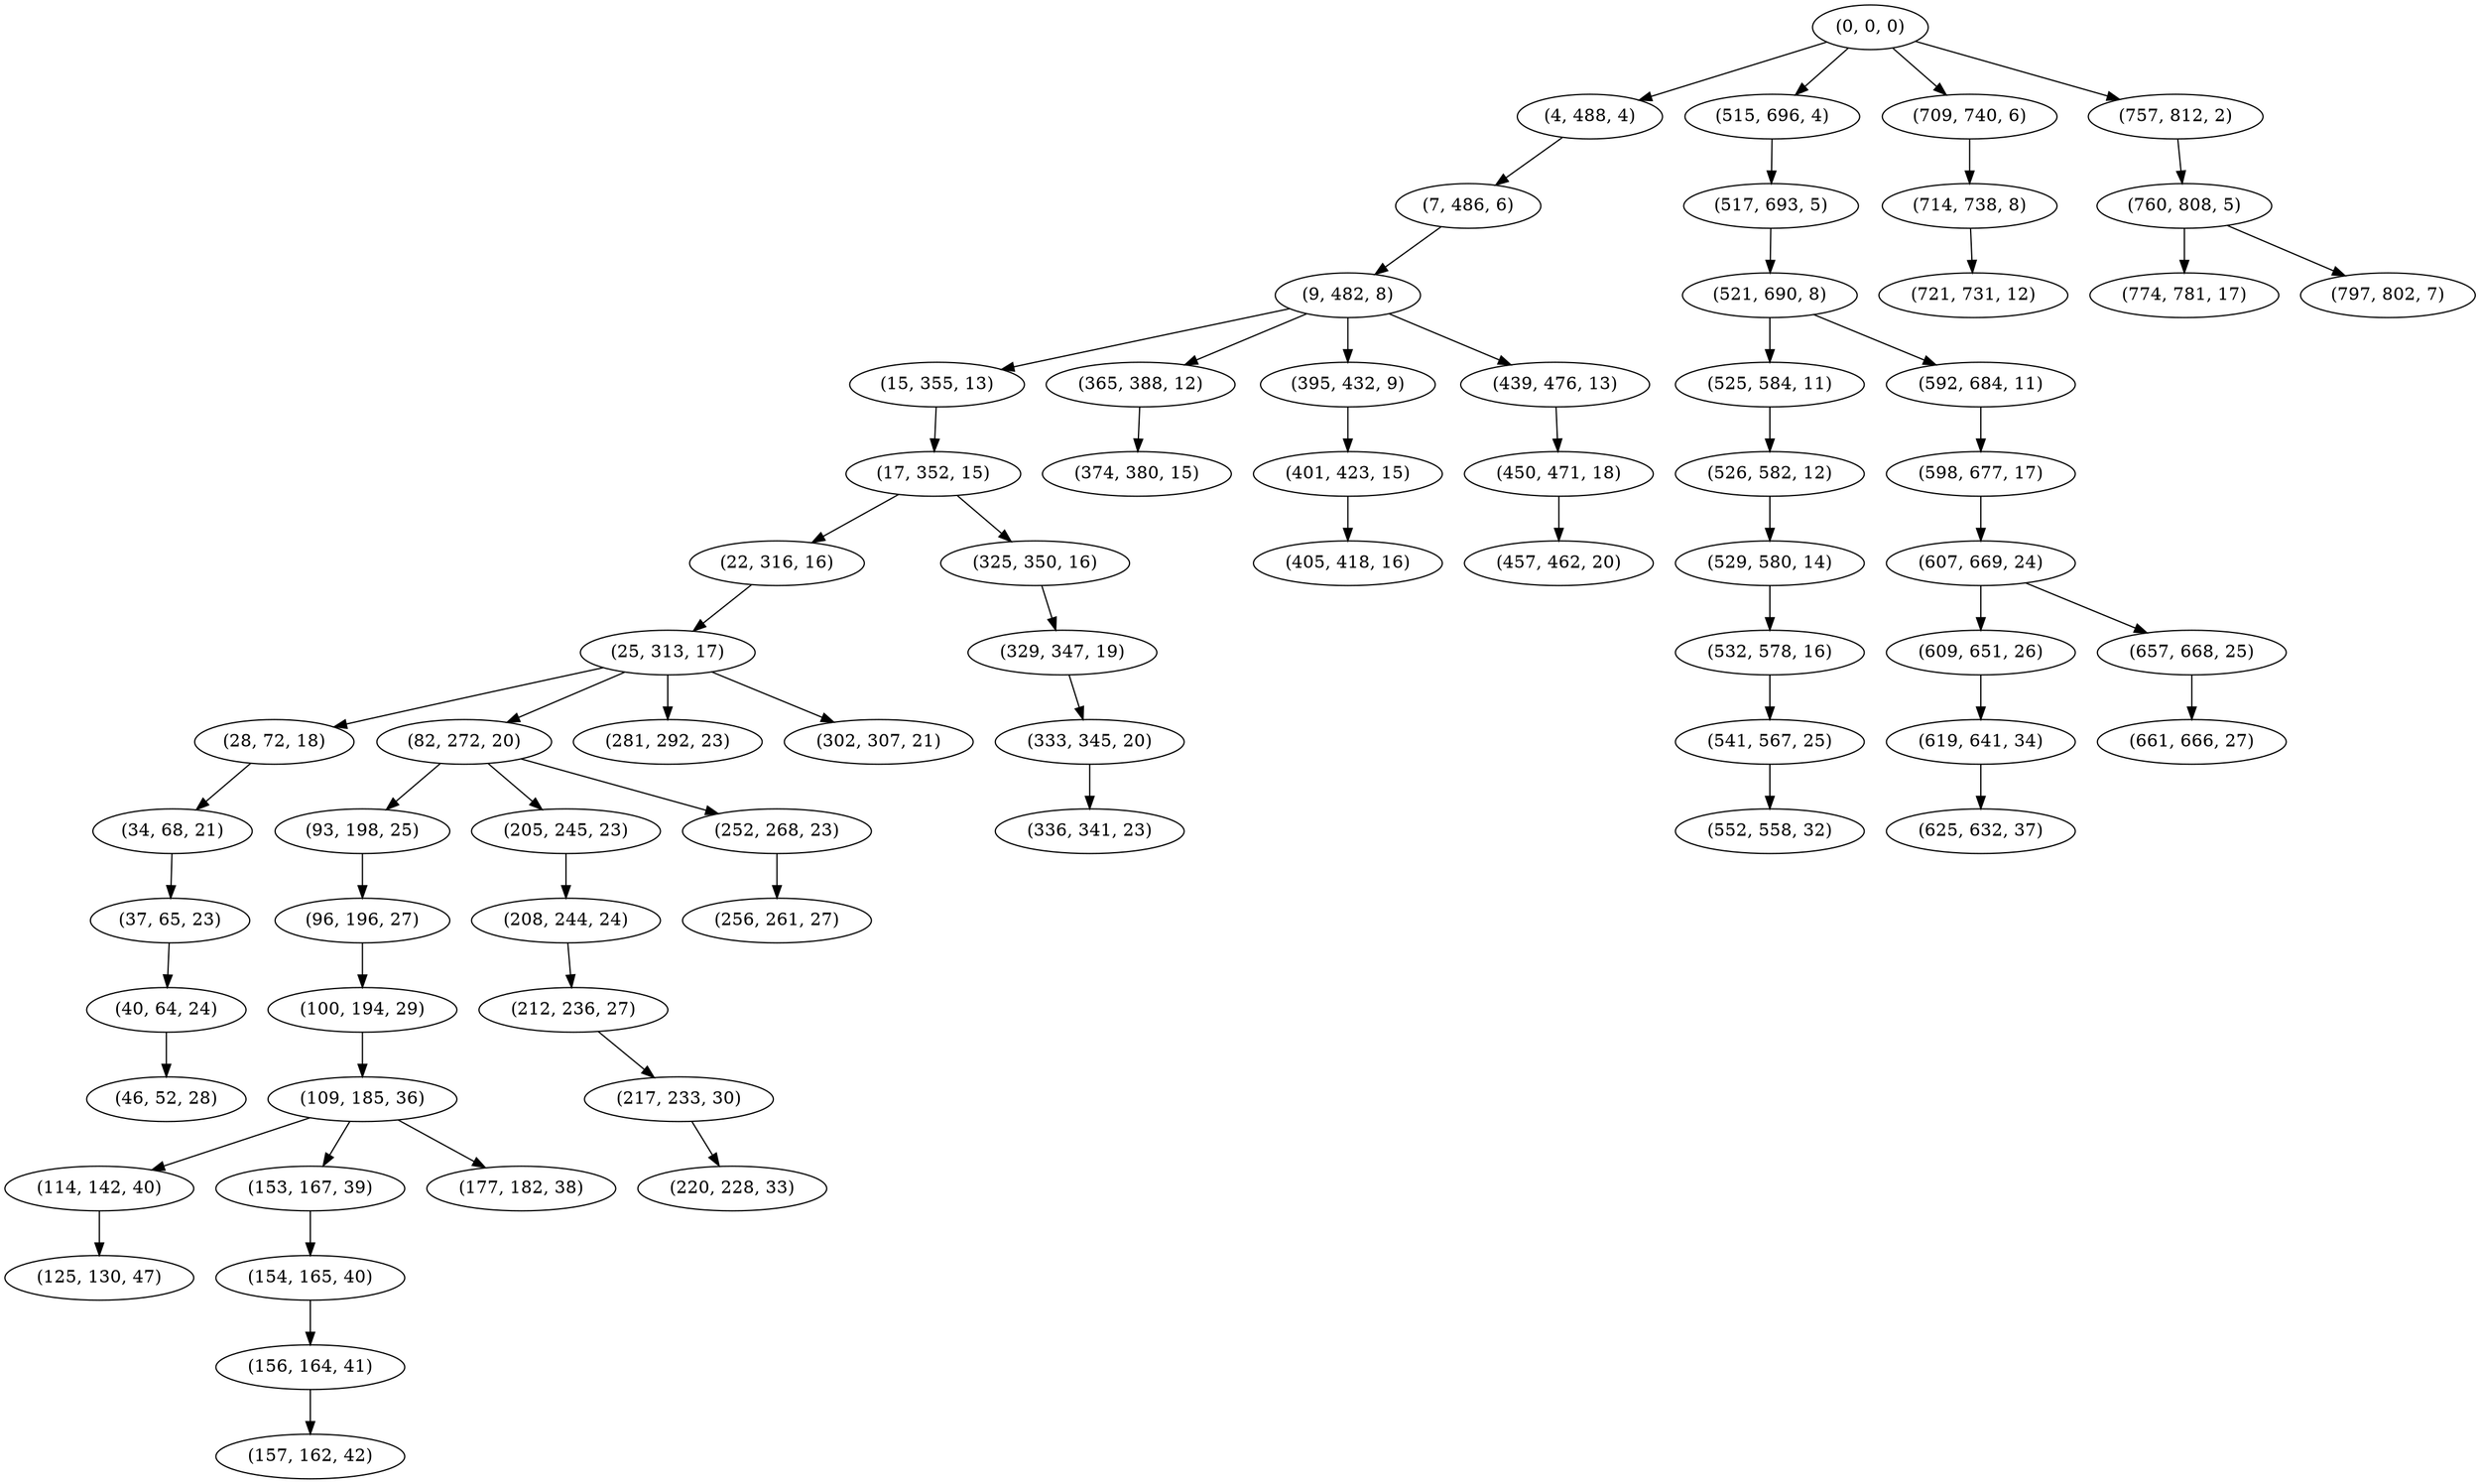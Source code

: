 digraph tree {
    "(0, 0, 0)";
    "(4, 488, 4)";
    "(7, 486, 6)";
    "(9, 482, 8)";
    "(15, 355, 13)";
    "(17, 352, 15)";
    "(22, 316, 16)";
    "(25, 313, 17)";
    "(28, 72, 18)";
    "(34, 68, 21)";
    "(37, 65, 23)";
    "(40, 64, 24)";
    "(46, 52, 28)";
    "(82, 272, 20)";
    "(93, 198, 25)";
    "(96, 196, 27)";
    "(100, 194, 29)";
    "(109, 185, 36)";
    "(114, 142, 40)";
    "(125, 130, 47)";
    "(153, 167, 39)";
    "(154, 165, 40)";
    "(156, 164, 41)";
    "(157, 162, 42)";
    "(177, 182, 38)";
    "(205, 245, 23)";
    "(208, 244, 24)";
    "(212, 236, 27)";
    "(217, 233, 30)";
    "(220, 228, 33)";
    "(252, 268, 23)";
    "(256, 261, 27)";
    "(281, 292, 23)";
    "(302, 307, 21)";
    "(325, 350, 16)";
    "(329, 347, 19)";
    "(333, 345, 20)";
    "(336, 341, 23)";
    "(365, 388, 12)";
    "(374, 380, 15)";
    "(395, 432, 9)";
    "(401, 423, 15)";
    "(405, 418, 16)";
    "(439, 476, 13)";
    "(450, 471, 18)";
    "(457, 462, 20)";
    "(515, 696, 4)";
    "(517, 693, 5)";
    "(521, 690, 8)";
    "(525, 584, 11)";
    "(526, 582, 12)";
    "(529, 580, 14)";
    "(532, 578, 16)";
    "(541, 567, 25)";
    "(552, 558, 32)";
    "(592, 684, 11)";
    "(598, 677, 17)";
    "(607, 669, 24)";
    "(609, 651, 26)";
    "(619, 641, 34)";
    "(625, 632, 37)";
    "(657, 668, 25)";
    "(661, 666, 27)";
    "(709, 740, 6)";
    "(714, 738, 8)";
    "(721, 731, 12)";
    "(757, 812, 2)";
    "(760, 808, 5)";
    "(774, 781, 17)";
    "(797, 802, 7)";
    "(0, 0, 0)" -> "(4, 488, 4)";
    "(0, 0, 0)" -> "(515, 696, 4)";
    "(0, 0, 0)" -> "(709, 740, 6)";
    "(0, 0, 0)" -> "(757, 812, 2)";
    "(4, 488, 4)" -> "(7, 486, 6)";
    "(7, 486, 6)" -> "(9, 482, 8)";
    "(9, 482, 8)" -> "(15, 355, 13)";
    "(9, 482, 8)" -> "(365, 388, 12)";
    "(9, 482, 8)" -> "(395, 432, 9)";
    "(9, 482, 8)" -> "(439, 476, 13)";
    "(15, 355, 13)" -> "(17, 352, 15)";
    "(17, 352, 15)" -> "(22, 316, 16)";
    "(17, 352, 15)" -> "(325, 350, 16)";
    "(22, 316, 16)" -> "(25, 313, 17)";
    "(25, 313, 17)" -> "(28, 72, 18)";
    "(25, 313, 17)" -> "(82, 272, 20)";
    "(25, 313, 17)" -> "(281, 292, 23)";
    "(25, 313, 17)" -> "(302, 307, 21)";
    "(28, 72, 18)" -> "(34, 68, 21)";
    "(34, 68, 21)" -> "(37, 65, 23)";
    "(37, 65, 23)" -> "(40, 64, 24)";
    "(40, 64, 24)" -> "(46, 52, 28)";
    "(82, 272, 20)" -> "(93, 198, 25)";
    "(82, 272, 20)" -> "(205, 245, 23)";
    "(82, 272, 20)" -> "(252, 268, 23)";
    "(93, 198, 25)" -> "(96, 196, 27)";
    "(96, 196, 27)" -> "(100, 194, 29)";
    "(100, 194, 29)" -> "(109, 185, 36)";
    "(109, 185, 36)" -> "(114, 142, 40)";
    "(109, 185, 36)" -> "(153, 167, 39)";
    "(109, 185, 36)" -> "(177, 182, 38)";
    "(114, 142, 40)" -> "(125, 130, 47)";
    "(153, 167, 39)" -> "(154, 165, 40)";
    "(154, 165, 40)" -> "(156, 164, 41)";
    "(156, 164, 41)" -> "(157, 162, 42)";
    "(205, 245, 23)" -> "(208, 244, 24)";
    "(208, 244, 24)" -> "(212, 236, 27)";
    "(212, 236, 27)" -> "(217, 233, 30)";
    "(217, 233, 30)" -> "(220, 228, 33)";
    "(252, 268, 23)" -> "(256, 261, 27)";
    "(325, 350, 16)" -> "(329, 347, 19)";
    "(329, 347, 19)" -> "(333, 345, 20)";
    "(333, 345, 20)" -> "(336, 341, 23)";
    "(365, 388, 12)" -> "(374, 380, 15)";
    "(395, 432, 9)" -> "(401, 423, 15)";
    "(401, 423, 15)" -> "(405, 418, 16)";
    "(439, 476, 13)" -> "(450, 471, 18)";
    "(450, 471, 18)" -> "(457, 462, 20)";
    "(515, 696, 4)" -> "(517, 693, 5)";
    "(517, 693, 5)" -> "(521, 690, 8)";
    "(521, 690, 8)" -> "(525, 584, 11)";
    "(521, 690, 8)" -> "(592, 684, 11)";
    "(525, 584, 11)" -> "(526, 582, 12)";
    "(526, 582, 12)" -> "(529, 580, 14)";
    "(529, 580, 14)" -> "(532, 578, 16)";
    "(532, 578, 16)" -> "(541, 567, 25)";
    "(541, 567, 25)" -> "(552, 558, 32)";
    "(592, 684, 11)" -> "(598, 677, 17)";
    "(598, 677, 17)" -> "(607, 669, 24)";
    "(607, 669, 24)" -> "(609, 651, 26)";
    "(607, 669, 24)" -> "(657, 668, 25)";
    "(609, 651, 26)" -> "(619, 641, 34)";
    "(619, 641, 34)" -> "(625, 632, 37)";
    "(657, 668, 25)" -> "(661, 666, 27)";
    "(709, 740, 6)" -> "(714, 738, 8)";
    "(714, 738, 8)" -> "(721, 731, 12)";
    "(757, 812, 2)" -> "(760, 808, 5)";
    "(760, 808, 5)" -> "(774, 781, 17)";
    "(760, 808, 5)" -> "(797, 802, 7)";
}
